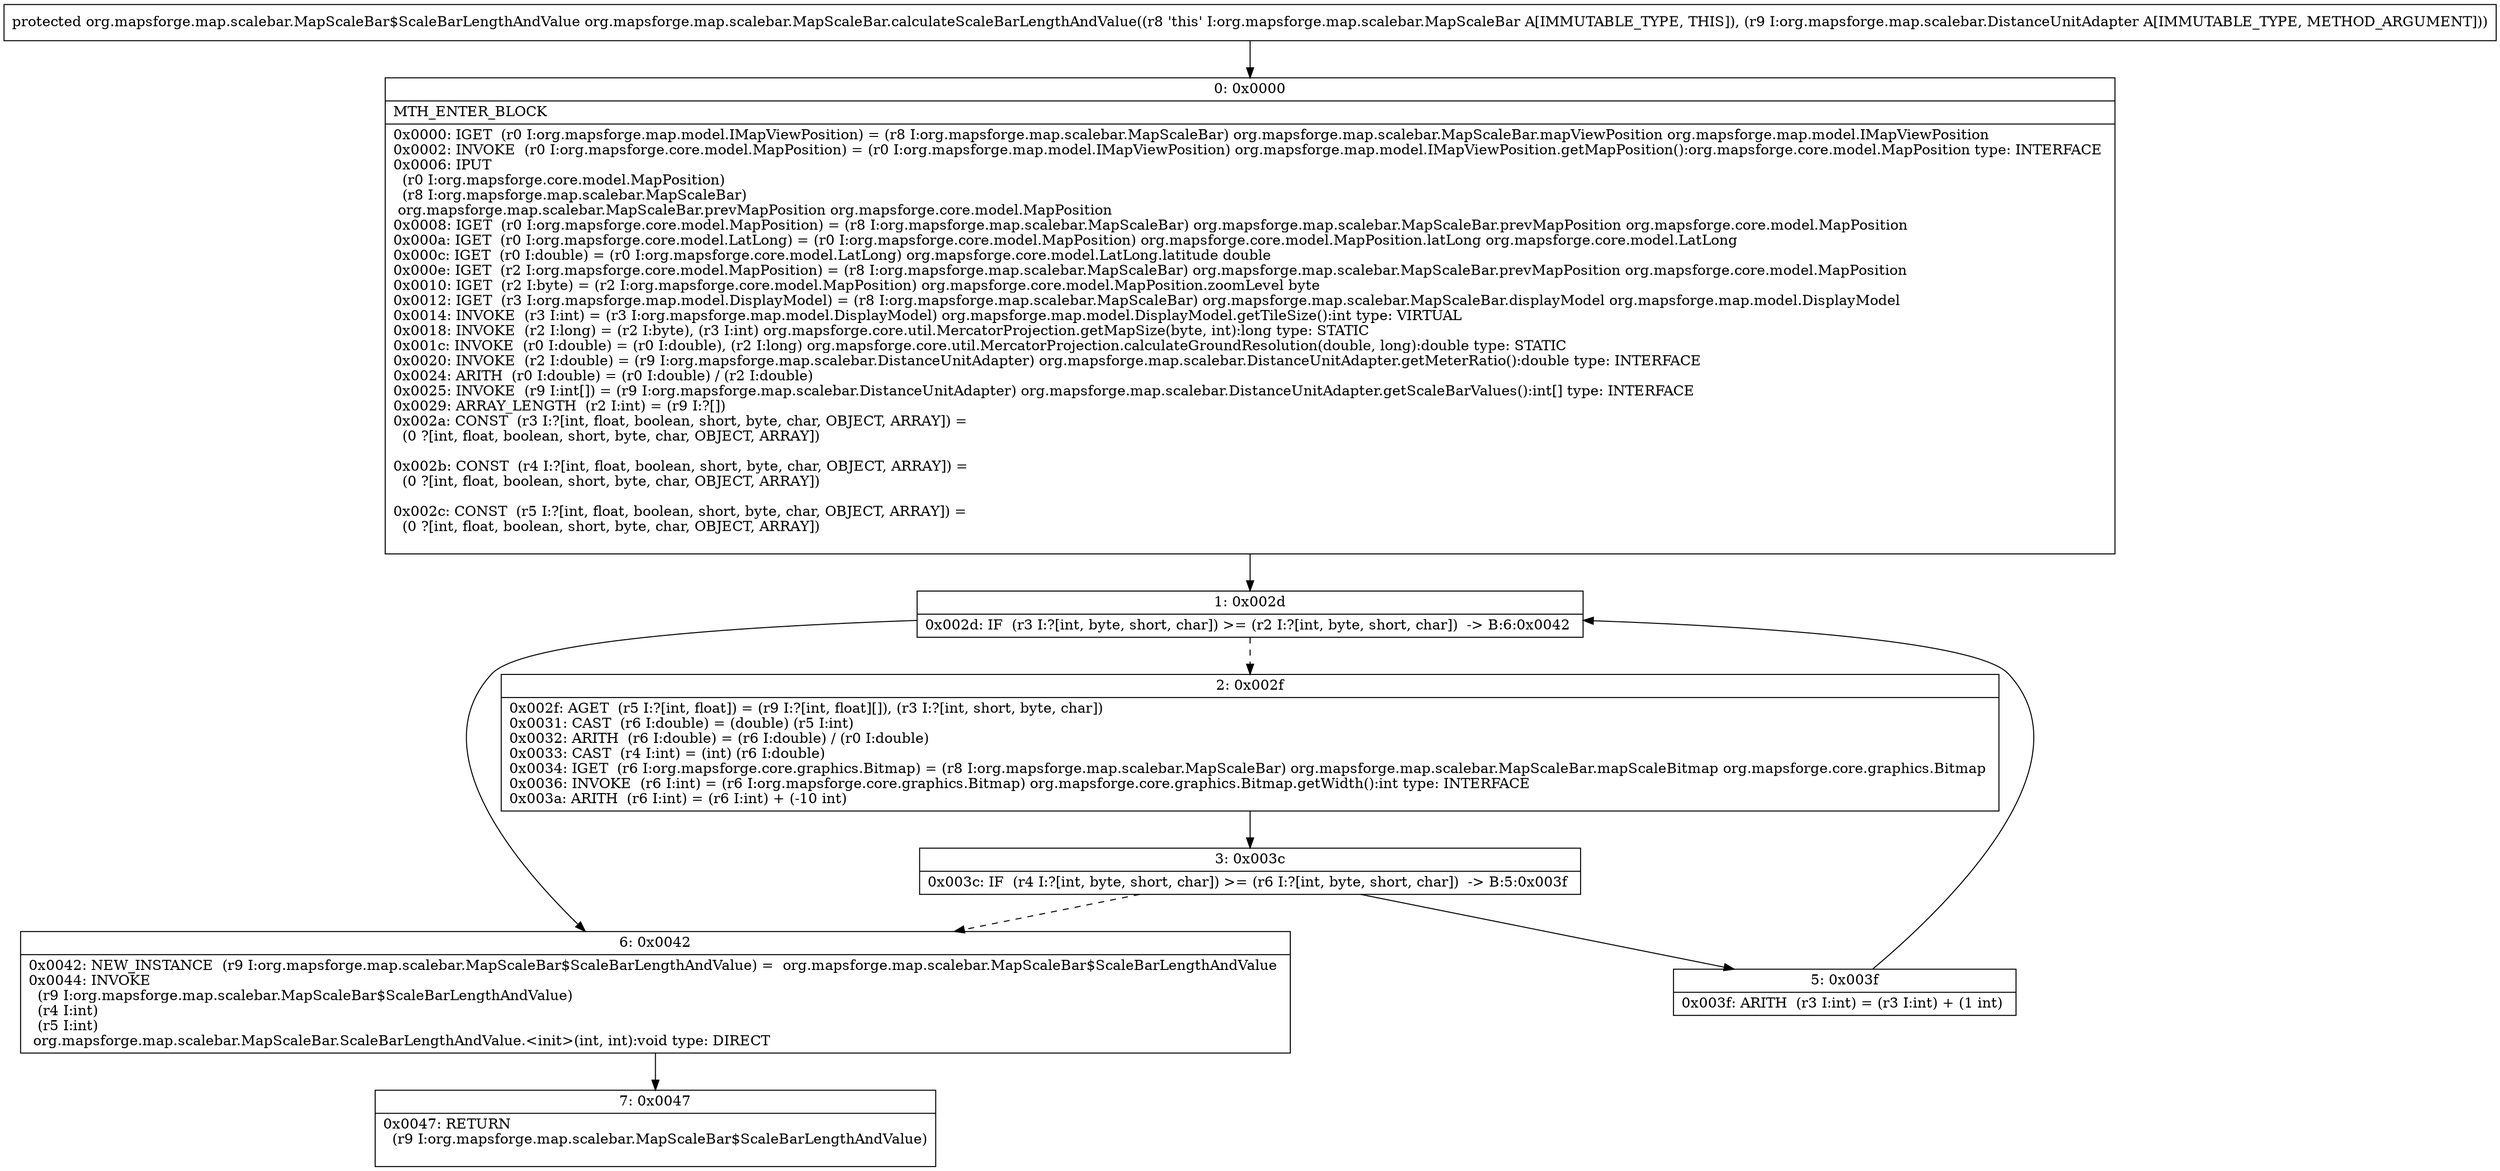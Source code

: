 digraph "CFG fororg.mapsforge.map.scalebar.MapScaleBar.calculateScaleBarLengthAndValue(Lorg\/mapsforge\/map\/scalebar\/DistanceUnitAdapter;)Lorg\/mapsforge\/map\/scalebar\/MapScaleBar$ScaleBarLengthAndValue;" {
Node_0 [shape=record,label="{0\:\ 0x0000|MTH_ENTER_BLOCK\l|0x0000: IGET  (r0 I:org.mapsforge.map.model.IMapViewPosition) = (r8 I:org.mapsforge.map.scalebar.MapScaleBar) org.mapsforge.map.scalebar.MapScaleBar.mapViewPosition org.mapsforge.map.model.IMapViewPosition \l0x0002: INVOKE  (r0 I:org.mapsforge.core.model.MapPosition) = (r0 I:org.mapsforge.map.model.IMapViewPosition) org.mapsforge.map.model.IMapViewPosition.getMapPosition():org.mapsforge.core.model.MapPosition type: INTERFACE \l0x0006: IPUT  \l  (r0 I:org.mapsforge.core.model.MapPosition)\l  (r8 I:org.mapsforge.map.scalebar.MapScaleBar)\l org.mapsforge.map.scalebar.MapScaleBar.prevMapPosition org.mapsforge.core.model.MapPosition \l0x0008: IGET  (r0 I:org.mapsforge.core.model.MapPosition) = (r8 I:org.mapsforge.map.scalebar.MapScaleBar) org.mapsforge.map.scalebar.MapScaleBar.prevMapPosition org.mapsforge.core.model.MapPosition \l0x000a: IGET  (r0 I:org.mapsforge.core.model.LatLong) = (r0 I:org.mapsforge.core.model.MapPosition) org.mapsforge.core.model.MapPosition.latLong org.mapsforge.core.model.LatLong \l0x000c: IGET  (r0 I:double) = (r0 I:org.mapsforge.core.model.LatLong) org.mapsforge.core.model.LatLong.latitude double \l0x000e: IGET  (r2 I:org.mapsforge.core.model.MapPosition) = (r8 I:org.mapsforge.map.scalebar.MapScaleBar) org.mapsforge.map.scalebar.MapScaleBar.prevMapPosition org.mapsforge.core.model.MapPosition \l0x0010: IGET  (r2 I:byte) = (r2 I:org.mapsforge.core.model.MapPosition) org.mapsforge.core.model.MapPosition.zoomLevel byte \l0x0012: IGET  (r3 I:org.mapsforge.map.model.DisplayModel) = (r8 I:org.mapsforge.map.scalebar.MapScaleBar) org.mapsforge.map.scalebar.MapScaleBar.displayModel org.mapsforge.map.model.DisplayModel \l0x0014: INVOKE  (r3 I:int) = (r3 I:org.mapsforge.map.model.DisplayModel) org.mapsforge.map.model.DisplayModel.getTileSize():int type: VIRTUAL \l0x0018: INVOKE  (r2 I:long) = (r2 I:byte), (r3 I:int) org.mapsforge.core.util.MercatorProjection.getMapSize(byte, int):long type: STATIC \l0x001c: INVOKE  (r0 I:double) = (r0 I:double), (r2 I:long) org.mapsforge.core.util.MercatorProjection.calculateGroundResolution(double, long):double type: STATIC \l0x0020: INVOKE  (r2 I:double) = (r9 I:org.mapsforge.map.scalebar.DistanceUnitAdapter) org.mapsforge.map.scalebar.DistanceUnitAdapter.getMeterRatio():double type: INTERFACE \l0x0024: ARITH  (r0 I:double) = (r0 I:double) \/ (r2 I:double) \l0x0025: INVOKE  (r9 I:int[]) = (r9 I:org.mapsforge.map.scalebar.DistanceUnitAdapter) org.mapsforge.map.scalebar.DistanceUnitAdapter.getScaleBarValues():int[] type: INTERFACE \l0x0029: ARRAY_LENGTH  (r2 I:int) = (r9 I:?[]) \l0x002a: CONST  (r3 I:?[int, float, boolean, short, byte, char, OBJECT, ARRAY]) = \l  (0 ?[int, float, boolean, short, byte, char, OBJECT, ARRAY])\l \l0x002b: CONST  (r4 I:?[int, float, boolean, short, byte, char, OBJECT, ARRAY]) = \l  (0 ?[int, float, boolean, short, byte, char, OBJECT, ARRAY])\l \l0x002c: CONST  (r5 I:?[int, float, boolean, short, byte, char, OBJECT, ARRAY]) = \l  (0 ?[int, float, boolean, short, byte, char, OBJECT, ARRAY])\l \l}"];
Node_1 [shape=record,label="{1\:\ 0x002d|0x002d: IF  (r3 I:?[int, byte, short, char]) \>= (r2 I:?[int, byte, short, char])  \-\> B:6:0x0042 \l}"];
Node_2 [shape=record,label="{2\:\ 0x002f|0x002f: AGET  (r5 I:?[int, float]) = (r9 I:?[int, float][]), (r3 I:?[int, short, byte, char]) \l0x0031: CAST  (r6 I:double) = (double) (r5 I:int) \l0x0032: ARITH  (r6 I:double) = (r6 I:double) \/ (r0 I:double) \l0x0033: CAST  (r4 I:int) = (int) (r6 I:double) \l0x0034: IGET  (r6 I:org.mapsforge.core.graphics.Bitmap) = (r8 I:org.mapsforge.map.scalebar.MapScaleBar) org.mapsforge.map.scalebar.MapScaleBar.mapScaleBitmap org.mapsforge.core.graphics.Bitmap \l0x0036: INVOKE  (r6 I:int) = (r6 I:org.mapsforge.core.graphics.Bitmap) org.mapsforge.core.graphics.Bitmap.getWidth():int type: INTERFACE \l0x003a: ARITH  (r6 I:int) = (r6 I:int) + (\-10 int) \l}"];
Node_3 [shape=record,label="{3\:\ 0x003c|0x003c: IF  (r4 I:?[int, byte, short, char]) \>= (r6 I:?[int, byte, short, char])  \-\> B:5:0x003f \l}"];
Node_5 [shape=record,label="{5\:\ 0x003f|0x003f: ARITH  (r3 I:int) = (r3 I:int) + (1 int) \l}"];
Node_6 [shape=record,label="{6\:\ 0x0042|0x0042: NEW_INSTANCE  (r9 I:org.mapsforge.map.scalebar.MapScaleBar$ScaleBarLengthAndValue) =  org.mapsforge.map.scalebar.MapScaleBar$ScaleBarLengthAndValue \l0x0044: INVOKE  \l  (r9 I:org.mapsforge.map.scalebar.MapScaleBar$ScaleBarLengthAndValue)\l  (r4 I:int)\l  (r5 I:int)\l org.mapsforge.map.scalebar.MapScaleBar.ScaleBarLengthAndValue.\<init\>(int, int):void type: DIRECT \l}"];
Node_7 [shape=record,label="{7\:\ 0x0047|0x0047: RETURN  \l  (r9 I:org.mapsforge.map.scalebar.MapScaleBar$ScaleBarLengthAndValue)\l \l}"];
MethodNode[shape=record,label="{protected org.mapsforge.map.scalebar.MapScaleBar$ScaleBarLengthAndValue org.mapsforge.map.scalebar.MapScaleBar.calculateScaleBarLengthAndValue((r8 'this' I:org.mapsforge.map.scalebar.MapScaleBar A[IMMUTABLE_TYPE, THIS]), (r9 I:org.mapsforge.map.scalebar.DistanceUnitAdapter A[IMMUTABLE_TYPE, METHOD_ARGUMENT])) }"];
MethodNode -> Node_0;
Node_0 -> Node_1;
Node_1 -> Node_2[style=dashed];
Node_1 -> Node_6;
Node_2 -> Node_3;
Node_3 -> Node_5;
Node_3 -> Node_6[style=dashed];
Node_5 -> Node_1;
Node_6 -> Node_7;
}

